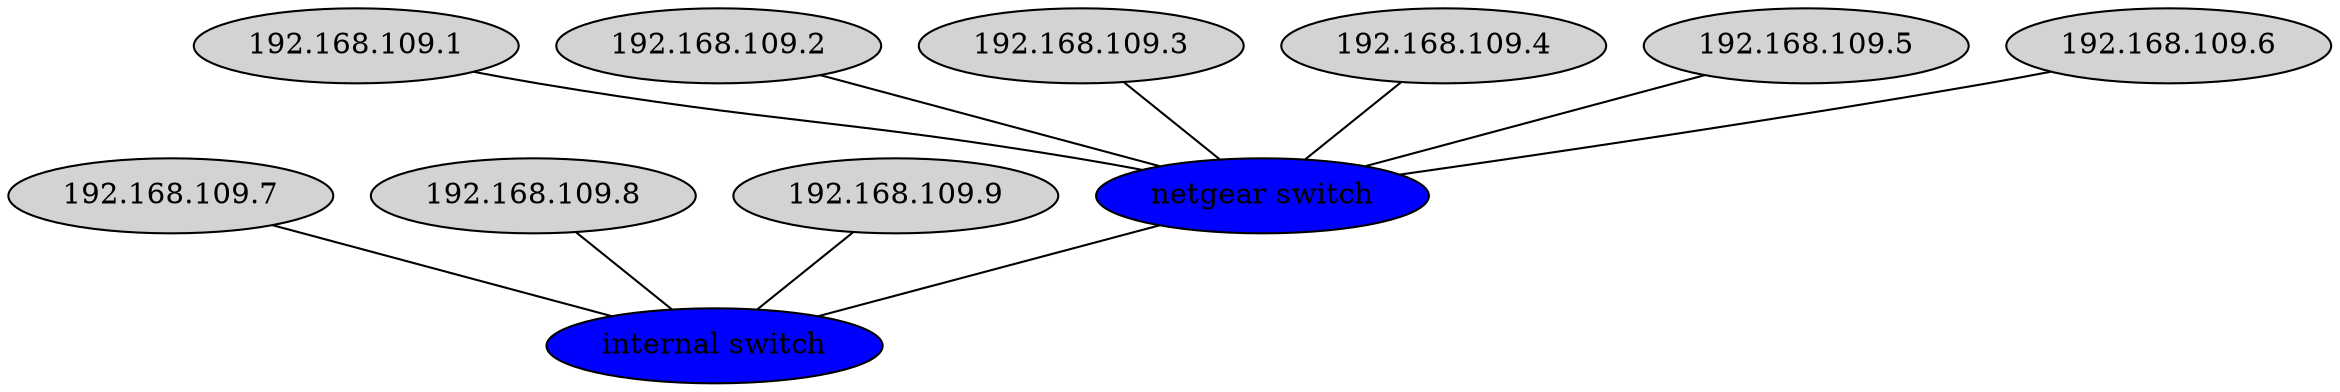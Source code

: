 graph
{
	// Highlighting
	node [style=filled]
	A [label="netgear switch" fillcolor=blue]
	B [label="internal switch" fillcolor=blue]

	// Interconnections
	"192.168.109.1" -- A
	"192.168.109.2" -- A
	"192.168.109.3" -- A
	"192.168.109.4" -- A
	"192.168.109.5" -- A
	"192.168.109.6" -- A
	A -- B
	"192.168.109.7" -- B
	"192.168.109.8" -- B
	"192.168.109.9" -- B

}
